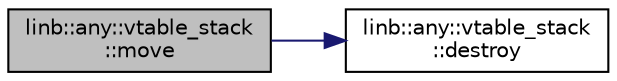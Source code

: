 digraph "linb::any::vtable_stack::move"
{
 // LATEX_PDF_SIZE
  edge [fontname="Helvetica",fontsize="10",labelfontname="Helvetica",labelfontsize="10"];
  node [fontname="Helvetica",fontsize="10",shape=record];
  rankdir="LR";
  Node1 [label="linb::any::vtable_stack\l::move",height=0.2,width=0.4,color="black", fillcolor="grey75", style="filled", fontcolor="black",tooltip=" "];
  Node1 -> Node2 [color="midnightblue",fontsize="10",style="solid",fontname="Helvetica"];
  Node2 [label="linb::any::vtable_stack\l::destroy",height=0.2,width=0.4,color="black", fillcolor="white", style="filled",URL="$structlinb_1_1any_1_1vtable__stack.html#a9e261628e8215d5c0a091ab5d83e6b73",tooltip=" "];
}
